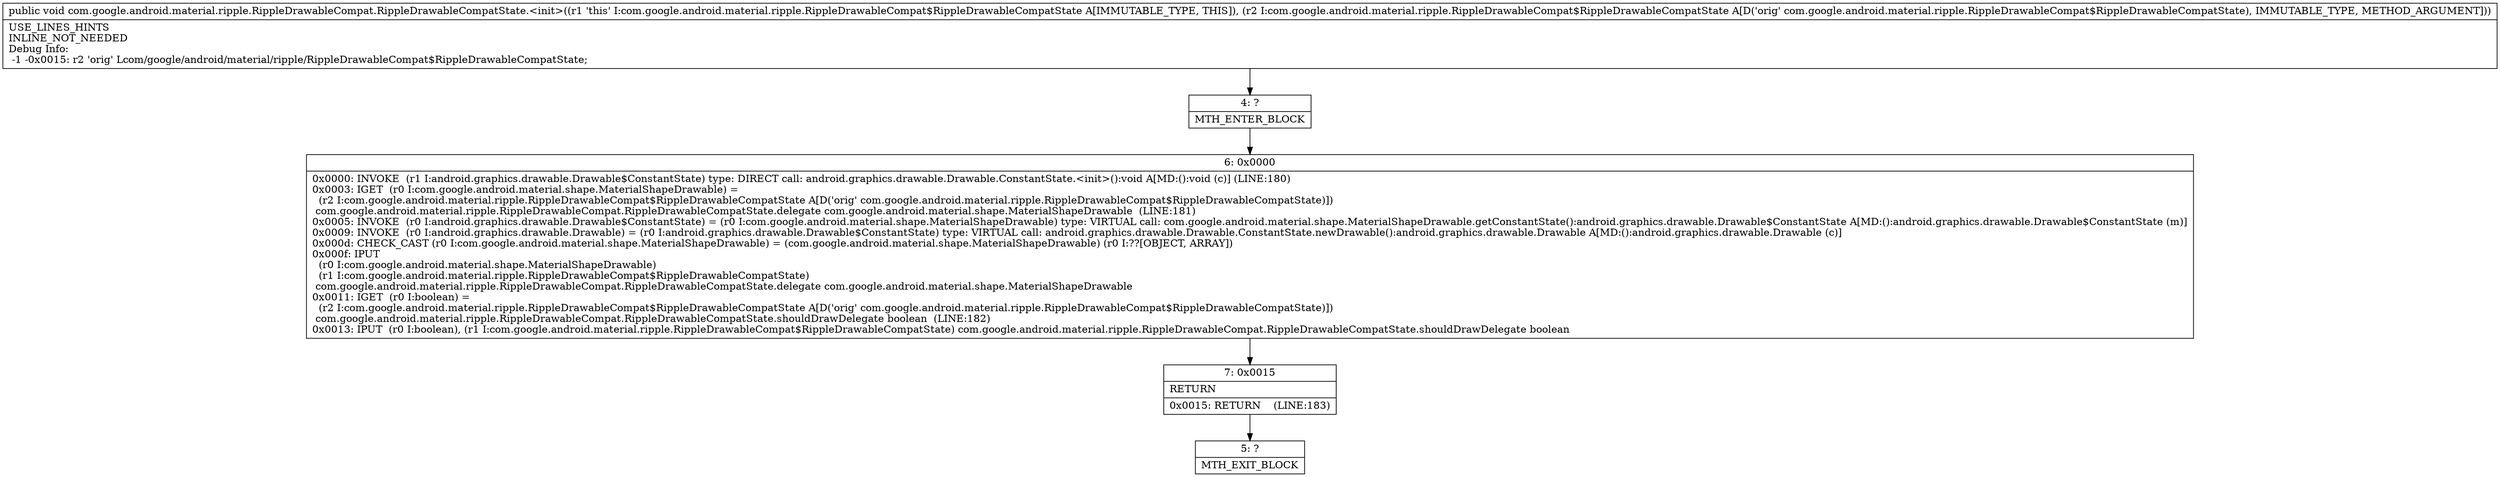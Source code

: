 digraph "CFG forcom.google.android.material.ripple.RippleDrawableCompat.RippleDrawableCompatState.\<init\>(Lcom\/google\/android\/material\/ripple\/RippleDrawableCompat$RippleDrawableCompatState;)V" {
Node_4 [shape=record,label="{4\:\ ?|MTH_ENTER_BLOCK\l}"];
Node_6 [shape=record,label="{6\:\ 0x0000|0x0000: INVOKE  (r1 I:android.graphics.drawable.Drawable$ConstantState) type: DIRECT call: android.graphics.drawable.Drawable.ConstantState.\<init\>():void A[MD:():void (c)] (LINE:180)\l0x0003: IGET  (r0 I:com.google.android.material.shape.MaterialShapeDrawable) = \l  (r2 I:com.google.android.material.ripple.RippleDrawableCompat$RippleDrawableCompatState A[D('orig' com.google.android.material.ripple.RippleDrawableCompat$RippleDrawableCompatState)])\l com.google.android.material.ripple.RippleDrawableCompat.RippleDrawableCompatState.delegate com.google.android.material.shape.MaterialShapeDrawable  (LINE:181)\l0x0005: INVOKE  (r0 I:android.graphics.drawable.Drawable$ConstantState) = (r0 I:com.google.android.material.shape.MaterialShapeDrawable) type: VIRTUAL call: com.google.android.material.shape.MaterialShapeDrawable.getConstantState():android.graphics.drawable.Drawable$ConstantState A[MD:():android.graphics.drawable.Drawable$ConstantState (m)]\l0x0009: INVOKE  (r0 I:android.graphics.drawable.Drawable) = (r0 I:android.graphics.drawable.Drawable$ConstantState) type: VIRTUAL call: android.graphics.drawable.Drawable.ConstantState.newDrawable():android.graphics.drawable.Drawable A[MD:():android.graphics.drawable.Drawable (c)]\l0x000d: CHECK_CAST (r0 I:com.google.android.material.shape.MaterialShapeDrawable) = (com.google.android.material.shape.MaterialShapeDrawable) (r0 I:??[OBJECT, ARRAY]) \l0x000f: IPUT  \l  (r0 I:com.google.android.material.shape.MaterialShapeDrawable)\l  (r1 I:com.google.android.material.ripple.RippleDrawableCompat$RippleDrawableCompatState)\l com.google.android.material.ripple.RippleDrawableCompat.RippleDrawableCompatState.delegate com.google.android.material.shape.MaterialShapeDrawable \l0x0011: IGET  (r0 I:boolean) = \l  (r2 I:com.google.android.material.ripple.RippleDrawableCompat$RippleDrawableCompatState A[D('orig' com.google.android.material.ripple.RippleDrawableCompat$RippleDrawableCompatState)])\l com.google.android.material.ripple.RippleDrawableCompat.RippleDrawableCompatState.shouldDrawDelegate boolean  (LINE:182)\l0x0013: IPUT  (r0 I:boolean), (r1 I:com.google.android.material.ripple.RippleDrawableCompat$RippleDrawableCompatState) com.google.android.material.ripple.RippleDrawableCompat.RippleDrawableCompatState.shouldDrawDelegate boolean \l}"];
Node_7 [shape=record,label="{7\:\ 0x0015|RETURN\l|0x0015: RETURN    (LINE:183)\l}"];
Node_5 [shape=record,label="{5\:\ ?|MTH_EXIT_BLOCK\l}"];
MethodNode[shape=record,label="{public void com.google.android.material.ripple.RippleDrawableCompat.RippleDrawableCompatState.\<init\>((r1 'this' I:com.google.android.material.ripple.RippleDrawableCompat$RippleDrawableCompatState A[IMMUTABLE_TYPE, THIS]), (r2 I:com.google.android.material.ripple.RippleDrawableCompat$RippleDrawableCompatState A[D('orig' com.google.android.material.ripple.RippleDrawableCompat$RippleDrawableCompatState), IMMUTABLE_TYPE, METHOD_ARGUMENT]))  | USE_LINES_HINTS\lINLINE_NOT_NEEDED\lDebug Info:\l  \-1 \-0x0015: r2 'orig' Lcom\/google\/android\/material\/ripple\/RippleDrawableCompat$RippleDrawableCompatState;\l}"];
MethodNode -> Node_4;Node_4 -> Node_6;
Node_6 -> Node_7;
Node_7 -> Node_5;
}

